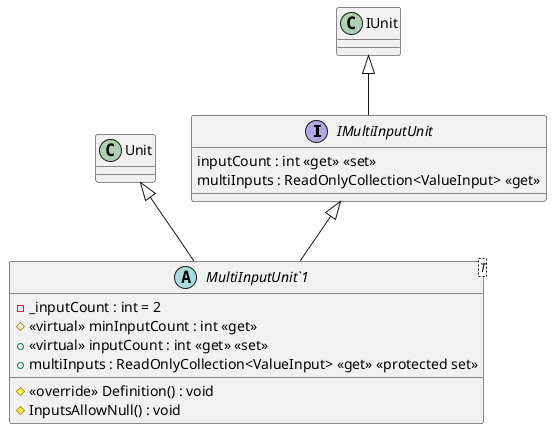@startuml
interface IMultiInputUnit {
    inputCount : int <<get>> <<set>>
    multiInputs : ReadOnlyCollection<ValueInput> <<get>>
}
abstract class "MultiInputUnit`1"<T> {
    - _inputCount : int = 2
    # <<virtual>> minInputCount : int <<get>>
    + <<virtual>> inputCount : int <<get>> <<set>>
    + multiInputs : ReadOnlyCollection<ValueInput> <<get>> <<protected set>>
    # <<override>> Definition() : void
    # InputsAllowNull() : void
}
IUnit <|-- IMultiInputUnit
Unit <|-- "MultiInputUnit`1"
IMultiInputUnit <|-- "MultiInputUnit`1"
@enduml
